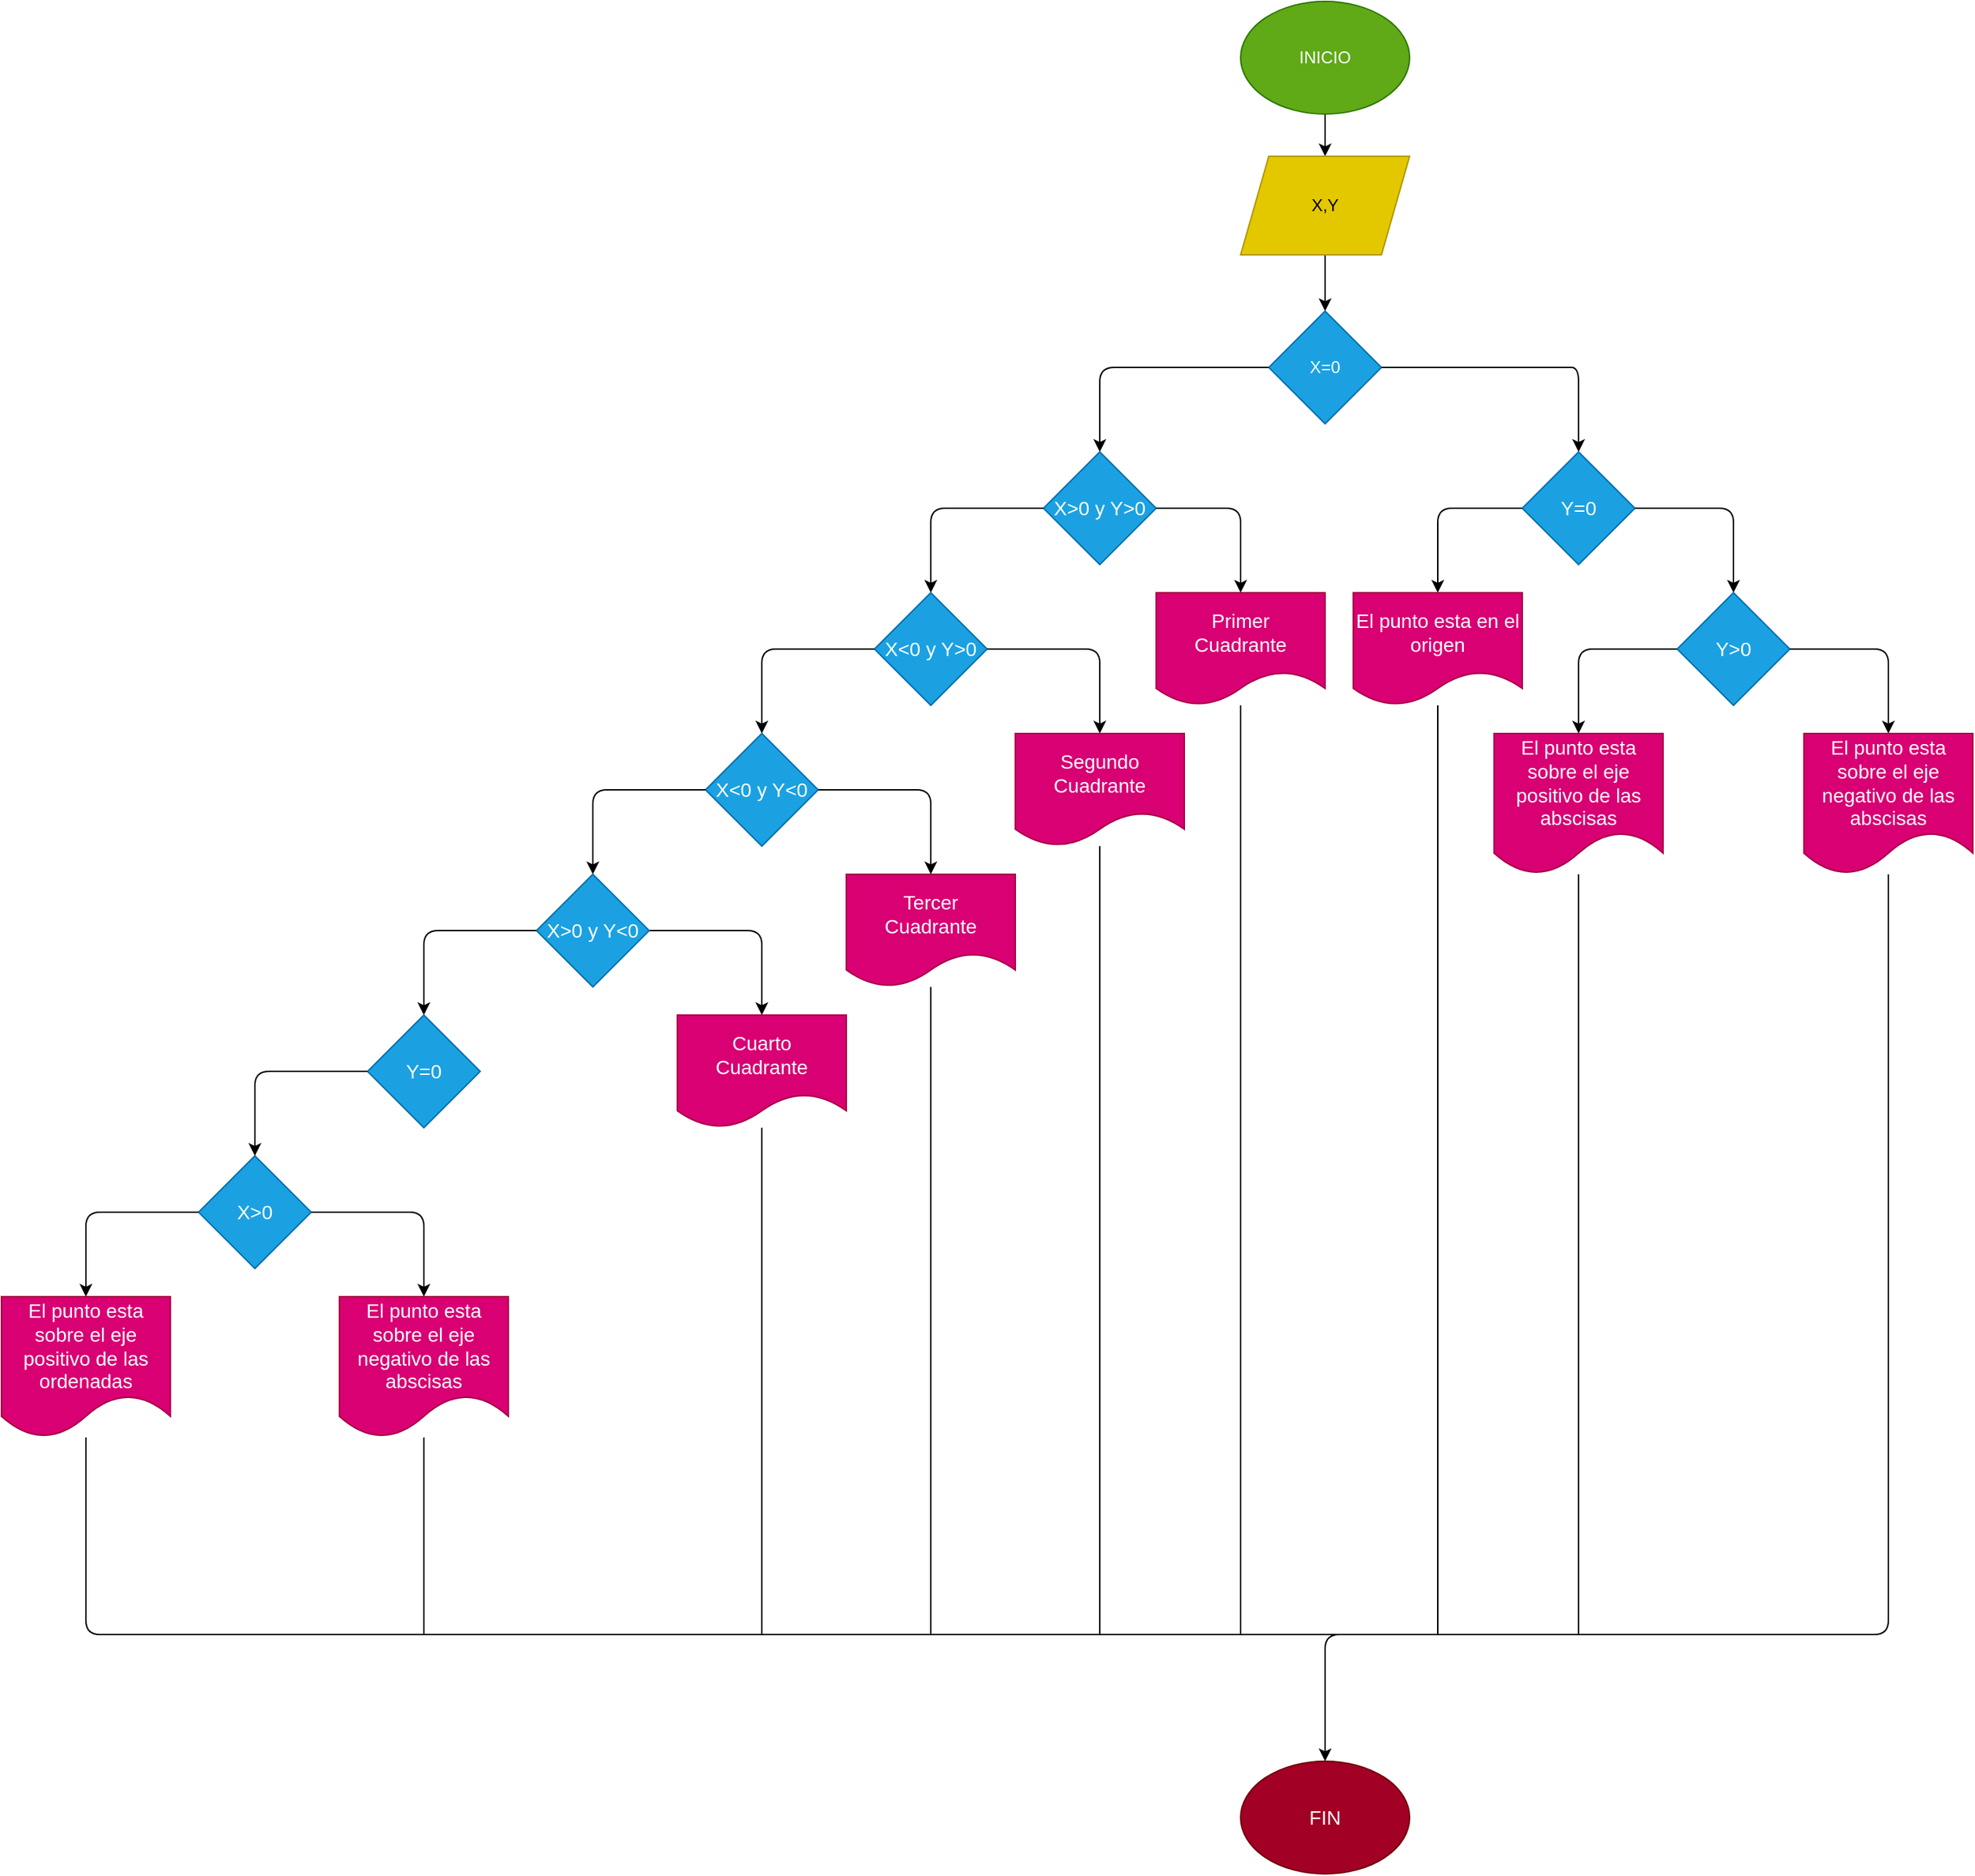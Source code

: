 <mxfile>
    <diagram id="rvBLU2j38pIIfL4b_e9Y" name="Página-1">
        <mxGraphModel dx="1991" dy="686" grid="1" gridSize="10" guides="1" tooltips="1" connect="1" arrows="1" fold="1" page="1" pageScale="1" pageWidth="827" pageHeight="1169" math="0" shadow="0">
            <root>
                <mxCell id="0"/>
                <mxCell id="1" parent="0"/>
                <mxCell id="5" value="" style="edgeStyle=none;html=1;fontSize=14;" edge="1" parent="1" source="2" target="4">
                    <mxGeometry relative="1" as="geometry"/>
                </mxCell>
                <mxCell id="2" value="INICIO" style="ellipse;whiteSpace=wrap;html=1;fillColor=#60a917;fontColor=#ffffff;strokeColor=#2D7600;" vertex="1" parent="1">
                    <mxGeometry x="220" y="40" width="120" height="80" as="geometry"/>
                </mxCell>
                <mxCell id="7" value="" style="edgeStyle=none;html=1;fontSize=14;" edge="1" parent="1" source="4" target="6">
                    <mxGeometry relative="1" as="geometry"/>
                </mxCell>
                <mxCell id="4" value="X,Y" style="shape=parallelogram;perimeter=parallelogramPerimeter;whiteSpace=wrap;html=1;fixedSize=1;fillColor=#e3c800;fontColor=#000000;strokeColor=#B09500;" vertex="1" parent="1">
                    <mxGeometry x="220" y="150" width="120" height="70" as="geometry"/>
                </mxCell>
                <mxCell id="6" value="X=0" style="rhombus;whiteSpace=wrap;html=1;fillColor=#1ba1e2;fontColor=#ffffff;strokeColor=#006EAF;" vertex="1" parent="1">
                    <mxGeometry x="240" y="260" width="80" height="80" as="geometry"/>
                </mxCell>
                <mxCell id="8" value="" style="endArrow=classic;html=1;fontSize=14;exitX=1;exitY=0.5;exitDx=0;exitDy=0;entryX=0.5;entryY=0;entryDx=0;entryDy=0;" edge="1" parent="1" source="6" target="18">
                    <mxGeometry width="50" height="50" relative="1" as="geometry">
                        <mxPoint x="270" y="240" as="sourcePoint"/>
                        <mxPoint x="440" y="360" as="targetPoint"/>
                        <Array as="points">
                            <mxPoint x="440" y="300"/>
                            <mxPoint x="460" y="300"/>
                        </Array>
                    </mxGeometry>
                </mxCell>
                <mxCell id="10" value="" style="endArrow=classic;html=1;fontSize=14;exitX=0;exitY=0.5;exitDx=0;exitDy=0;" edge="1" parent="1" source="6" target="11">
                    <mxGeometry width="50" height="50" relative="1" as="geometry">
                        <mxPoint x="270" y="350" as="sourcePoint"/>
                        <mxPoint x="120" y="360" as="targetPoint"/>
                        <Array as="points">
                            <mxPoint x="120" y="300"/>
                        </Array>
                    </mxGeometry>
                </mxCell>
                <mxCell id="11" value="X&amp;gt;0 y Y&amp;gt;0" style="rhombus;whiteSpace=wrap;html=1;fontSize=14;fillColor=#1ba1e2;fontColor=#ffffff;strokeColor=#006EAF;" vertex="1" parent="1">
                    <mxGeometry x="80" y="360" width="80" height="80" as="geometry"/>
                </mxCell>
                <mxCell id="12" value="" style="endArrow=classic;html=1;fontSize=14;" edge="1" parent="1" target="13">
                    <mxGeometry width="50" height="50" relative="1" as="geometry">
                        <mxPoint x="160" y="400" as="sourcePoint"/>
                        <mxPoint x="280" y="460" as="targetPoint"/>
                        <Array as="points">
                            <mxPoint x="220" y="400"/>
                        </Array>
                    </mxGeometry>
                </mxCell>
                <mxCell id="13" value="Primer&lt;br&gt;Cuadrante" style="shape=document;whiteSpace=wrap;html=1;boundedLbl=1;fontSize=14;fillColor=#d80073;fontColor=#ffffff;strokeColor=#A50040;" vertex="1" parent="1">
                    <mxGeometry x="160" y="460" width="120" height="80" as="geometry"/>
                </mxCell>
                <mxCell id="14" value="" style="endArrow=classic;html=1;fontSize=14;exitX=0;exitY=0.5;exitDx=0;exitDy=0;entryX=0.5;entryY=0;entryDx=0;entryDy=0;" edge="1" parent="1" source="11" target="15">
                    <mxGeometry width="50" height="50" relative="1" as="geometry">
                        <mxPoint x="160" y="400" as="sourcePoint"/>
                        <mxPoint x="-40" y="460" as="targetPoint"/>
                        <Array as="points">
                            <mxPoint y="400"/>
                        </Array>
                    </mxGeometry>
                </mxCell>
                <mxCell id="15" value="X&amp;lt;0 y Y&amp;gt;0" style="rhombus;whiteSpace=wrap;html=1;fontSize=14;fillColor=#1ba1e2;fontColor=#ffffff;strokeColor=#006EAF;" vertex="1" parent="1">
                    <mxGeometry x="-40" y="460" width="80" height="80" as="geometry"/>
                </mxCell>
                <mxCell id="16" value="" style="endArrow=classic;html=1;fontSize=14;exitX=1;exitY=0.5;exitDx=0;exitDy=0;entryX=0.5;entryY=0;entryDx=0;entryDy=0;" edge="1" parent="1" source="15" target="31">
                    <mxGeometry width="50" height="50" relative="1" as="geometry">
                        <mxPoint x="-30" y="560" as="sourcePoint"/>
                        <mxPoint x="120" y="560" as="targetPoint"/>
                        <Array as="points">
                            <mxPoint x="120" y="500"/>
                        </Array>
                    </mxGeometry>
                </mxCell>
                <mxCell id="18" value="Y=0" style="rhombus;whiteSpace=wrap;html=1;fontSize=14;fillColor=#1ba1e2;fontColor=#ffffff;strokeColor=#006EAF;" vertex="1" parent="1">
                    <mxGeometry x="420" y="360" width="80" height="80" as="geometry"/>
                </mxCell>
                <mxCell id="19" value="" style="endArrow=classic;html=1;fontSize=14;exitX=0;exitY=0.5;exitDx=0;exitDy=0;entryX=0.5;entryY=0;entryDx=0;entryDy=0;" edge="1" parent="1" source="18" target="20">
                    <mxGeometry width="50" height="50" relative="1" as="geometry">
                        <mxPoint x="300" y="450" as="sourcePoint"/>
                        <mxPoint x="350" y="440" as="targetPoint"/>
                        <Array as="points">
                            <mxPoint x="360" y="400"/>
                        </Array>
                    </mxGeometry>
                </mxCell>
                <mxCell id="20" value="El punto esta en el origen" style="shape=document;whiteSpace=wrap;html=1;boundedLbl=1;fontSize=14;fillColor=#d80073;fontColor=#ffffff;strokeColor=#A50040;" vertex="1" parent="1">
                    <mxGeometry x="300" y="460" width="120" height="80" as="geometry"/>
                </mxCell>
                <mxCell id="22" value="" style="endArrow=classic;html=1;fontSize=14;exitX=1;exitY=0.5;exitDx=0;exitDy=0;entryX=0.5;entryY=0;entryDx=0;entryDy=0;" edge="1" parent="1" source="18" target="23">
                    <mxGeometry width="50" height="50" relative="1" as="geometry">
                        <mxPoint x="350" y="450" as="sourcePoint"/>
                        <mxPoint x="680" y="460" as="targetPoint"/>
                        <Array as="points">
                            <mxPoint x="570" y="400"/>
                        </Array>
                    </mxGeometry>
                </mxCell>
                <mxCell id="23" value="Y&amp;gt;0" style="rhombus;whiteSpace=wrap;html=1;fontSize=14;fillColor=#1ba1e2;fontColor=#ffffff;strokeColor=#006EAF;" vertex="1" parent="1">
                    <mxGeometry x="530" y="460" width="80" height="80" as="geometry"/>
                </mxCell>
                <mxCell id="26" value="" style="endArrow=classic;html=1;fontSize=14;exitX=0;exitY=0.5;exitDx=0;exitDy=0;" edge="1" parent="1" source="23" target="27">
                    <mxGeometry width="50" height="50" relative="1" as="geometry">
                        <mxPoint x="440" y="500" as="sourcePoint"/>
                        <mxPoint x="560" y="560" as="targetPoint"/>
                        <Array as="points">
                            <mxPoint x="490" y="500"/>
                            <mxPoint x="460" y="500"/>
                        </Array>
                    </mxGeometry>
                </mxCell>
                <mxCell id="27" value="El punto esta sobre el eje positivo de las abscisas" style="shape=document;whiteSpace=wrap;html=1;boundedLbl=1;fontSize=14;fillColor=#d80073;fontColor=#ffffff;strokeColor=#A50040;" vertex="1" parent="1">
                    <mxGeometry x="400" y="560" width="120" height="100" as="geometry"/>
                </mxCell>
                <mxCell id="28" value="" style="endArrow=classic;html=1;fontSize=14;exitX=1;exitY=0.5;exitDx=0;exitDy=0;entryX=0.5;entryY=0;entryDx=0;entryDy=0;" edge="1" parent="1" source="23" target="30">
                    <mxGeometry width="50" height="50" relative="1" as="geometry">
                        <mxPoint x="660" y="500" as="sourcePoint"/>
                        <mxPoint x="800" y="560" as="targetPoint"/>
                        <Array as="points">
                            <mxPoint x="680" y="500"/>
                        </Array>
                    </mxGeometry>
                </mxCell>
                <mxCell id="30" value="&lt;span&gt;El punto esta sobre el eje negativo de las abscisas&lt;/span&gt;" style="shape=document;whiteSpace=wrap;html=1;boundedLbl=1;fontSize=14;fillColor=#d80073;fontColor=#ffffff;strokeColor=#A50040;" vertex="1" parent="1">
                    <mxGeometry x="620" y="560" width="120" height="100" as="geometry"/>
                </mxCell>
                <mxCell id="31" value="Segundo&lt;br&gt;Cuadrante" style="shape=document;whiteSpace=wrap;html=1;boundedLbl=1;fontSize=14;fillColor=#d80073;fontColor=#ffffff;strokeColor=#A50040;" vertex="1" parent="1">
                    <mxGeometry x="60" y="560" width="120" height="80" as="geometry"/>
                </mxCell>
                <mxCell id="32" value="" style="endArrow=classic;html=1;fontSize=14;exitX=0;exitY=0.5;exitDx=0;exitDy=0;entryX=0.5;entryY=0;entryDx=0;entryDy=0;" edge="1" parent="1" source="15" target="33">
                    <mxGeometry width="50" height="50" relative="1" as="geometry">
                        <mxPoint x="40" y="490" as="sourcePoint"/>
                        <mxPoint x="-120" y="560" as="targetPoint"/>
                        <Array as="points">
                            <mxPoint x="-120" y="500"/>
                        </Array>
                    </mxGeometry>
                </mxCell>
                <mxCell id="33" value="X&amp;lt;0 y Y&amp;lt;0" style="rhombus;whiteSpace=wrap;html=1;fontSize=14;fillColor=#1ba1e2;fontColor=#ffffff;strokeColor=#006EAF;" vertex="1" parent="1">
                    <mxGeometry x="-160" y="560" width="80" height="80" as="geometry"/>
                </mxCell>
                <mxCell id="36" value="Tercer&lt;br&gt;Cuadrante" style="shape=document;whiteSpace=wrap;html=1;boundedLbl=1;fontSize=14;fillColor=#d80073;fontColor=#ffffff;strokeColor=#A50040;" vertex="1" parent="1">
                    <mxGeometry x="-60" y="660" width="120" height="80" as="geometry"/>
                </mxCell>
                <mxCell id="37" value="" style="endArrow=classic;html=1;fontSize=14;exitX=1;exitY=0.5;exitDx=0;exitDy=0;entryX=0.5;entryY=0;entryDx=0;entryDy=0;" edge="1" parent="1" source="33" target="36">
                    <mxGeometry width="50" height="50" relative="1" as="geometry">
                        <mxPoint x="-110" y="740" as="sourcePoint"/>
                        <mxPoint x="-60" y="690" as="targetPoint"/>
                        <Array as="points">
                            <mxPoint y="600"/>
                        </Array>
                    </mxGeometry>
                </mxCell>
                <mxCell id="38" value="" style="endArrow=classic;html=1;fontSize=14;exitX=0;exitY=0.5;exitDx=0;exitDy=0;entryX=0.5;entryY=0;entryDx=0;entryDy=0;" edge="1" parent="1" source="33" target="39">
                    <mxGeometry width="50" height="50" relative="1" as="geometry">
                        <mxPoint x="-110" y="740" as="sourcePoint"/>
                        <mxPoint x="-240" y="660" as="targetPoint"/>
                        <Array as="points">
                            <mxPoint x="-240" y="600"/>
                        </Array>
                    </mxGeometry>
                </mxCell>
                <mxCell id="41" value="" style="edgeStyle=none;html=1;fontSize=14;" edge="1" parent="1" source="39" target="40">
                    <mxGeometry relative="1" as="geometry">
                        <Array as="points">
                            <mxPoint x="-120" y="700"/>
                        </Array>
                    </mxGeometry>
                </mxCell>
                <mxCell id="39" value="X&amp;gt;0 y Y&amp;lt;0" style="rhombus;whiteSpace=wrap;html=1;fontSize=14;fillColor=#1ba1e2;fontColor=#ffffff;strokeColor=#006EAF;" vertex="1" parent="1">
                    <mxGeometry x="-280" y="660" width="80" height="80" as="geometry"/>
                </mxCell>
                <mxCell id="40" value="Cuarto&lt;br&gt;Cuadrante" style="shape=document;whiteSpace=wrap;html=1;boundedLbl=1;fontSize=14;fillColor=#d80073;fontColor=#ffffff;strokeColor=#A50040;" vertex="1" parent="1">
                    <mxGeometry x="-180" y="760" width="120" height="80" as="geometry"/>
                </mxCell>
                <mxCell id="43" value="" style="endArrow=classic;html=1;fontSize=14;exitX=0;exitY=0.5;exitDx=0;exitDy=0;entryX=0.5;entryY=0;entryDx=0;entryDy=0;" edge="1" parent="1" source="39" target="44">
                    <mxGeometry width="50" height="50" relative="1" as="geometry">
                        <mxPoint x="-290" y="750" as="sourcePoint"/>
                        <mxPoint x="-360" y="760" as="targetPoint"/>
                        <Array as="points">
                            <mxPoint x="-360" y="700"/>
                        </Array>
                    </mxGeometry>
                </mxCell>
                <mxCell id="44" value="Y=0" style="rhombus;whiteSpace=wrap;html=1;fontSize=14;fillColor=#1ba1e2;fontColor=#ffffff;strokeColor=#006EAF;" vertex="1" parent="1">
                    <mxGeometry x="-400" y="760" width="80" height="80" as="geometry"/>
                </mxCell>
                <mxCell id="47" value="&lt;span&gt;El punto esta sobre el eje negativo de las abscisas&lt;/span&gt;" style="shape=document;whiteSpace=wrap;html=1;boundedLbl=1;fontSize=14;fillColor=#d80073;fontColor=#ffffff;strokeColor=#A50040;" vertex="1" parent="1">
                    <mxGeometry x="-420" y="960" width="120" height="100" as="geometry"/>
                </mxCell>
                <mxCell id="49" value="X&amp;gt;0" style="rhombus;whiteSpace=wrap;html=1;fontSize=14;fillColor=#1ba1e2;fontColor=#ffffff;strokeColor=#006EAF;" vertex="1" parent="1">
                    <mxGeometry x="-520" y="860" width="80" height="80" as="geometry"/>
                </mxCell>
                <mxCell id="50" value="" style="endArrow=classic;html=1;fontSize=14;exitX=0;exitY=0.5;exitDx=0;exitDy=0;entryX=0.5;entryY=0;entryDx=0;entryDy=0;" edge="1" parent="1" source="44" target="49">
                    <mxGeometry width="50" height="50" relative="1" as="geometry">
                        <mxPoint x="-360" y="920" as="sourcePoint"/>
                        <mxPoint x="-310" y="870" as="targetPoint"/>
                        <Array as="points">
                            <mxPoint x="-480" y="800"/>
                        </Array>
                    </mxGeometry>
                </mxCell>
                <mxCell id="51" value="&lt;span&gt;El punto esta sobre el eje positivo de las ordenadas&lt;/span&gt;" style="shape=document;whiteSpace=wrap;html=1;boundedLbl=1;fontSize=14;fillColor=#d80073;fontColor=#ffffff;strokeColor=#A50040;" vertex="1" parent="1">
                    <mxGeometry x="-660" y="960" width="120" height="100" as="geometry"/>
                </mxCell>
                <mxCell id="52" value="" style="endArrow=classic;html=1;fontSize=14;exitX=0;exitY=0.5;exitDx=0;exitDy=0;entryX=0.5;entryY=0;entryDx=0;entryDy=0;" edge="1" parent="1" source="49" target="51">
                    <mxGeometry width="50" height="50" relative="1" as="geometry">
                        <mxPoint x="-570" y="920" as="sourcePoint"/>
                        <mxPoint x="-520" y="870" as="targetPoint"/>
                        <Array as="points">
                            <mxPoint x="-600" y="900"/>
                        </Array>
                    </mxGeometry>
                </mxCell>
                <mxCell id="53" value="" style="endArrow=classic;html=1;fontSize=14;exitX=1;exitY=0.5;exitDx=0;exitDy=0;entryX=0.5;entryY=0;entryDx=0;entryDy=0;" edge="1" parent="1" source="49" target="47">
                    <mxGeometry width="50" height="50" relative="1" as="geometry">
                        <mxPoint x="-350" y="920" as="sourcePoint"/>
                        <mxPoint x="-300" y="870" as="targetPoint"/>
                        <Array as="points">
                            <mxPoint x="-360" y="900"/>
                        </Array>
                    </mxGeometry>
                </mxCell>
                <mxCell id="54" value="FIN" style="ellipse;whiteSpace=wrap;html=1;fontSize=14;fillColor=#a20025;fontColor=#ffffff;strokeColor=#6F0000;" vertex="1" parent="1">
                    <mxGeometry x="220" y="1290" width="120" height="80" as="geometry"/>
                </mxCell>
                <mxCell id="55" value="" style="endArrow=classic;html=1;fontSize=14;entryX=0.5;entryY=0;entryDx=0;entryDy=0;" edge="1" parent="1" source="30" target="54">
                    <mxGeometry width="50" height="50" relative="1" as="geometry">
                        <mxPoint x="690" y="720" as="sourcePoint"/>
                        <mxPoint x="140" y="880" as="targetPoint"/>
                        <Array as="points">
                            <mxPoint x="680" y="1200"/>
                            <mxPoint x="280" y="1200"/>
                        </Array>
                    </mxGeometry>
                </mxCell>
                <mxCell id="58" value="" style="endArrow=none;html=1;fontSize=14;" edge="1" parent="1" target="27">
                    <mxGeometry width="50" height="50" relative="1" as="geometry">
                        <mxPoint x="460" y="1200" as="sourcePoint"/>
                        <mxPoint x="140" y="970" as="targetPoint"/>
                    </mxGeometry>
                </mxCell>
                <mxCell id="59" value="" style="endArrow=none;html=1;fontSize=14;" edge="1" parent="1" source="51">
                    <mxGeometry width="50" height="50" relative="1" as="geometry">
                        <mxPoint x="-600" y="1200" as="sourcePoint"/>
                        <mxPoint x="290" y="1200" as="targetPoint"/>
                        <Array as="points">
                            <mxPoint x="-600" y="1200"/>
                        </Array>
                    </mxGeometry>
                </mxCell>
                <mxCell id="60" value="" style="endArrow=none;html=1;fontSize=14;" edge="1" parent="1" target="31">
                    <mxGeometry width="50" height="50" relative="1" as="geometry">
                        <mxPoint x="120" y="1200" as="sourcePoint"/>
                        <mxPoint x="140" y="970" as="targetPoint"/>
                    </mxGeometry>
                </mxCell>
                <mxCell id="65" value="" style="endArrow=none;html=1;fontSize=14;" edge="1" parent="1" target="36">
                    <mxGeometry width="50" height="50" relative="1" as="geometry">
                        <mxPoint y="1200" as="sourcePoint"/>
                        <mxPoint x="140" y="970" as="targetPoint"/>
                    </mxGeometry>
                </mxCell>
                <mxCell id="66" value="" style="endArrow=none;html=1;fontSize=14;" edge="1" parent="1" target="40">
                    <mxGeometry width="50" height="50" relative="1" as="geometry">
                        <mxPoint x="-120" y="1200" as="sourcePoint"/>
                        <mxPoint x="10" y="970" as="targetPoint"/>
                    </mxGeometry>
                </mxCell>
                <mxCell id="68" value="" style="endArrow=none;html=1;fontSize=14;" edge="1" parent="1" target="47">
                    <mxGeometry width="50" height="50" relative="1" as="geometry">
                        <mxPoint x="-360" y="1200" as="sourcePoint"/>
                        <mxPoint x="10" y="970" as="targetPoint"/>
                    </mxGeometry>
                </mxCell>
                <mxCell id="69" value="" style="endArrow=none;html=1;fontSize=14;" edge="1" parent="1" target="13">
                    <mxGeometry width="50" height="50" relative="1" as="geometry">
                        <mxPoint x="220" y="1200" as="sourcePoint"/>
                        <mxPoint x="10" y="790" as="targetPoint"/>
                    </mxGeometry>
                </mxCell>
                <mxCell id="70" value="" style="endArrow=none;html=1;fontSize=14;" edge="1" parent="1" target="20">
                    <mxGeometry width="50" height="50" relative="1" as="geometry">
                        <mxPoint x="360" y="1200" as="sourcePoint"/>
                        <mxPoint x="10" y="790" as="targetPoint"/>
                    </mxGeometry>
                </mxCell>
            </root>
        </mxGraphModel>
    </diagram>
</mxfile>